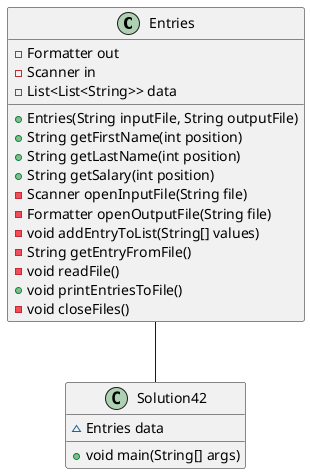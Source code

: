 @startuml
class Entries {
-Formatter out
-Scanner in
-List<List<String>> data

+Entries(String inputFile, String outputFile)
+String getFirstName(int position)
+String getLastName(int position)
+String getSalary(int position)
-Scanner openInputFile(String file)
-Formatter openOutputFile(String file)
-void addEntryToList(String[] values)
-String getEntryFromFile()
-void readFile()
+void printEntriesToFile()
-void closeFiles()
}

class Solution42 {
~Entries data
+void main(String[] args)
}

Entries -- Solution42
@enduml